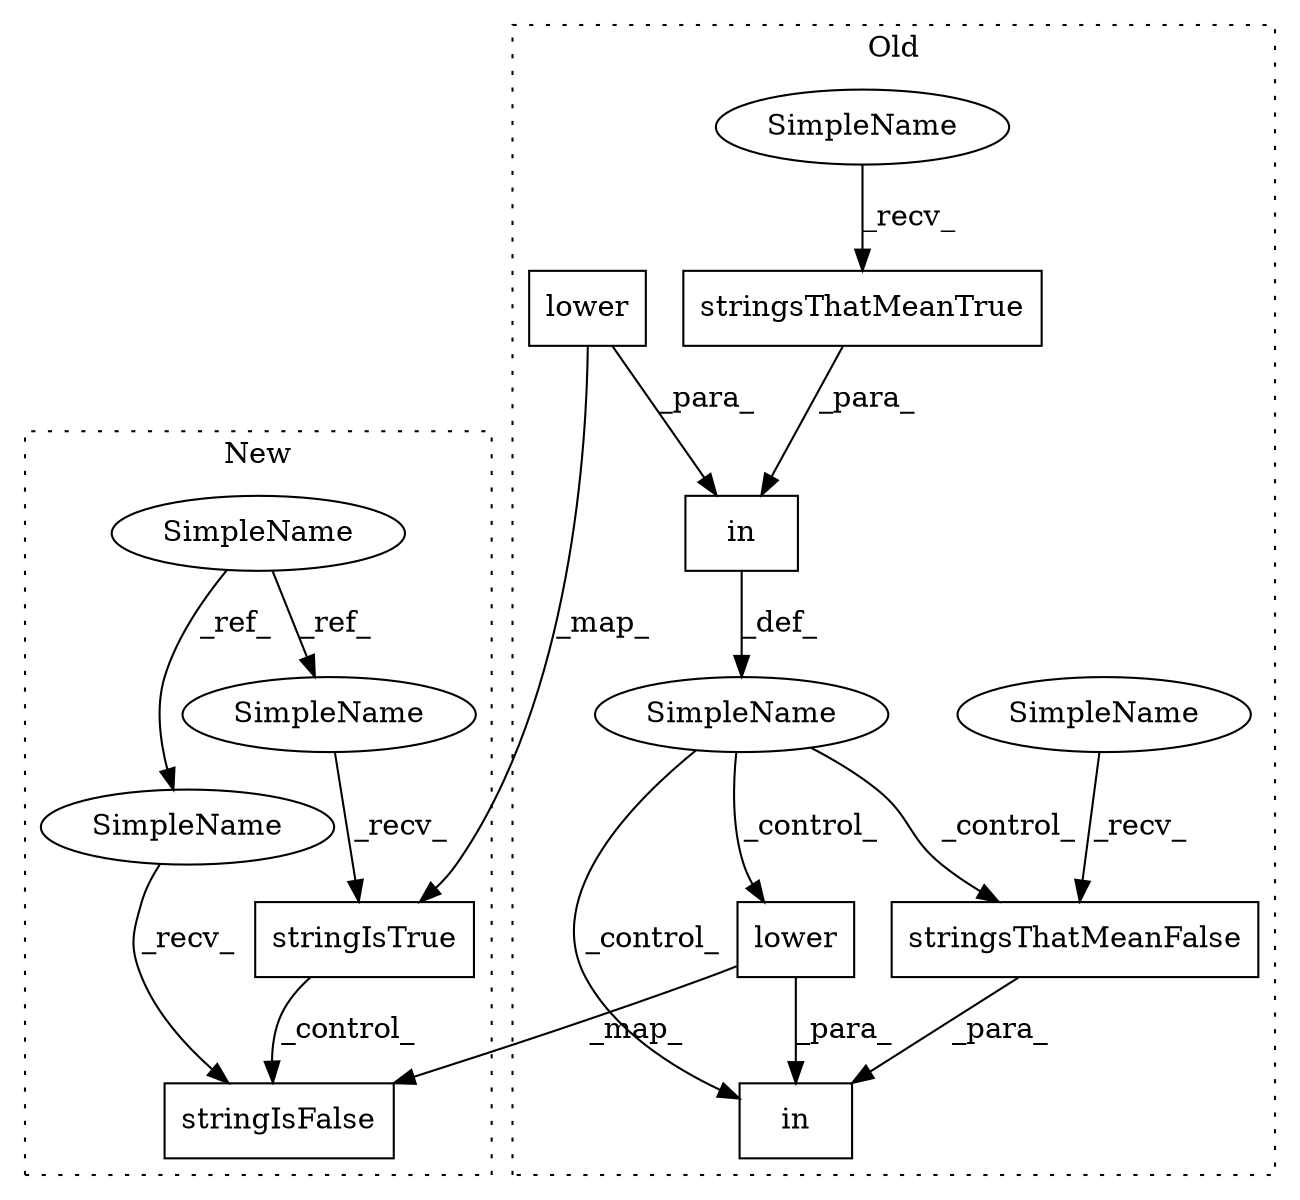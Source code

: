 digraph G {
subgraph cluster0 {
1 [label="lower" a="32" s="40552" l="7" shape="box"];
3 [label="in" a="105" s="40523" l="67" shape="box"];
4 [label="stringsThatMeanTrue" a="32" s="40569" l="21" shape="box"];
7 [label="lower" a="32" s="40698" l="7" shape="box"];
8 [label="in" a="105" s="40669" l="68" shape="box"];
9 [label="stringsThatMeanFalse" a="32" s="40715" l="22" shape="box"];
10 [label="SimpleName" a="42" s="" l="" shape="ellipse"];
13 [label="SimpleName" a="42" s="40563" l="5" shape="ellipse"];
14 [label="SimpleName" a="42" s="40709" l="5" shape="ellipse"];
label = "Old";
style="dotted";
}
subgraph cluster1 {
2 [label="stringIsTrue" a="32" s="40415,40456" l="13,1" shape="box"];
5 [label="SimpleName" a="42" s="39293" l="5" shape="ellipse"];
6 [label="stringIsFalse" a="32" s="40536,40578" l="14,1" shape="box"];
11 [label="SimpleName" a="42" s="40530" l="5" shape="ellipse"];
12 [label="SimpleName" a="42" s="40409" l="5" shape="ellipse"];
label = "New";
style="dotted";
}
1 -> 3 [label="_para_"];
1 -> 2 [label="_map_"];
2 -> 6 [label="_control_"];
3 -> 10 [label="_def_"];
4 -> 3 [label="_para_"];
5 -> 12 [label="_ref_"];
5 -> 11 [label="_ref_"];
7 -> 6 [label="_map_"];
7 -> 8 [label="_para_"];
9 -> 8 [label="_para_"];
10 -> 7 [label="_control_"];
10 -> 8 [label="_control_"];
10 -> 9 [label="_control_"];
11 -> 6 [label="_recv_"];
12 -> 2 [label="_recv_"];
13 -> 4 [label="_recv_"];
14 -> 9 [label="_recv_"];
}